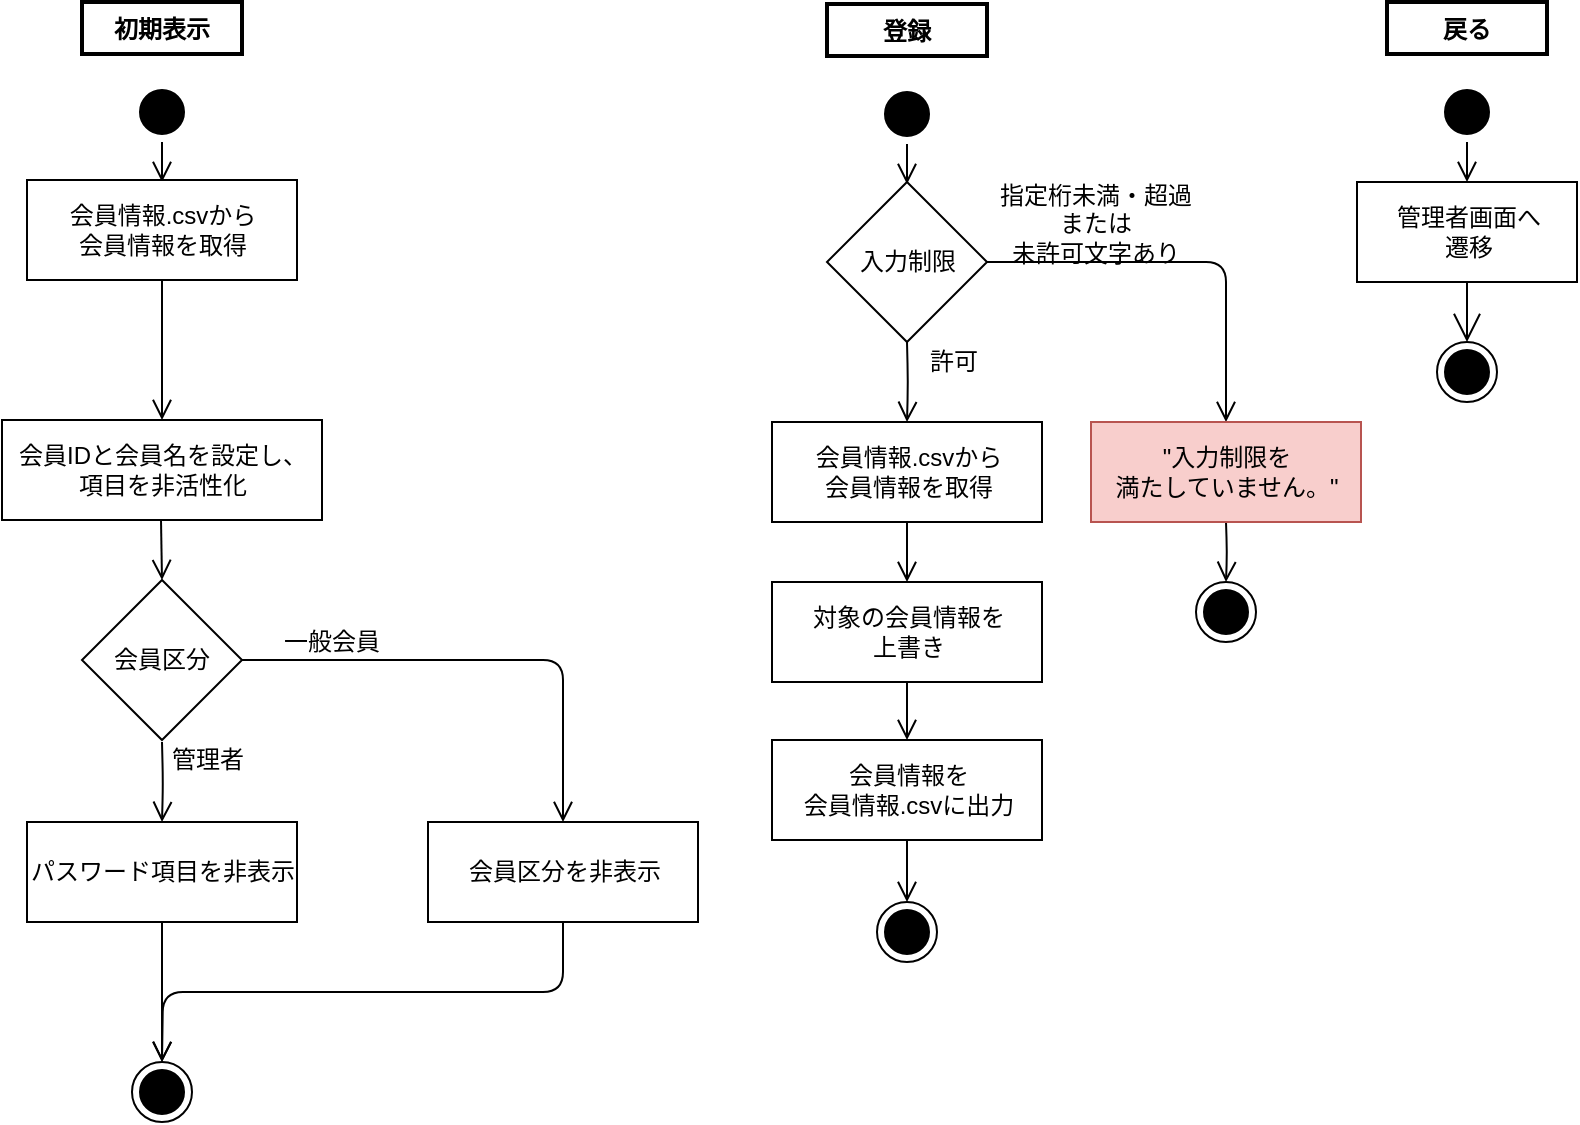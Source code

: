 <mxfile>
    <diagram id="0CyZ9hpLL_LhONk1vg9H" name="ページ1">
        <mxGraphModel dx="1608" dy="1171" grid="1" gridSize="10" guides="1" tooltips="1" connect="1" arrows="1" fold="1" page="1" pageScale="1" pageWidth="827" pageHeight="1169" background="#ffffff" math="0" shadow="0">
            <root>
                <mxCell id="0"/>
                <mxCell id="1" parent="0"/>
                <mxCell id="10" value="登録" style="text;align=center;fontStyle=1;verticalAlign=middle;spacingLeft=3;spacingRight=3;strokeColor=#000000;rotatable=0;points=[[0,0.5],[1,0.5]];portConstraint=eastwest;fontColor=#000000;fillColor=#FFFFFF;strokeWidth=2;" parent="1" vertex="1">
                    <mxGeometry x="452.5" y="31" width="80" height="26" as="geometry"/>
                </mxCell>
                <mxCell id="11" value="" style="ellipse;html=1;shape=startState;fillColor=#000000;strokeColor=#000000;" parent="1" vertex="1">
                    <mxGeometry x="477.5" y="71" width="30" height="30" as="geometry"/>
                </mxCell>
                <mxCell id="18" value="" style="edgeStyle=orthogonalEdgeStyle;html=1;verticalAlign=bottom;endArrow=open;endSize=8;strokeColor=#000000;entryX=0.5;entryY=0;entryDx=0;entryDy=0;exitX=0.5;exitY=1;exitDx=0;exitDy=0;" parent="1" source="11" edge="1">
                    <mxGeometry relative="1" as="geometry">
                        <mxPoint x="492.5" y="121" as="targetPoint"/>
                        <mxPoint x="341.5" y="111" as="sourcePoint"/>
                    </mxGeometry>
                </mxCell>
                <mxCell id="124" value="" style="ellipse;html=1;shape=startState;fillColor=#000000;strokeColor=#000000;" parent="1" vertex="1">
                    <mxGeometry x="757.5" y="70" width="30" height="30" as="geometry"/>
                </mxCell>
                <mxCell id="125" value="" style="edgeStyle=orthogonalEdgeStyle;html=1;verticalAlign=bottom;endArrow=open;endSize=8;strokeColor=#000000;" parent="1" source="124" target="126" edge="1">
                    <mxGeometry relative="1" as="geometry">
                        <mxPoint x="773.5" y="160" as="targetPoint"/>
                    </mxGeometry>
                </mxCell>
                <mxCell id="126" value="管理者画面へ&lt;br&gt;遷移" style="html=1;fillColor=#FFFFFF;fontColor=#000000;strokeColor=#000000;" parent="1" vertex="1">
                    <mxGeometry x="717.5" y="120" width="110" height="50" as="geometry"/>
                </mxCell>
                <mxCell id="127" value="戻る" style="text;align=center;fontStyle=1;verticalAlign=middle;spacingLeft=3;spacingRight=3;strokeColor=#000000;rotatable=0;points=[[0,0.5],[1,0.5]];portConstraint=eastwest;fontColor=#000000;fillColor=#FFFFFF;strokeWidth=2;" parent="1" vertex="1">
                    <mxGeometry x="732.5" y="30" width="80" height="26" as="geometry"/>
                </mxCell>
                <mxCell id="128" value="" style="ellipse;html=1;shape=endState;fillColor=#000000;strokeColor=#000000;fontColor=#000000;" parent="1" vertex="1">
                    <mxGeometry x="757.5" y="200" width="30" height="30" as="geometry"/>
                </mxCell>
                <mxCell id="129" value="" style="endArrow=open;endFill=1;endSize=12;html=1;strokeColor=#000000;fontColor=#000000;exitX=0.5;exitY=1;exitDx=0;exitDy=0;entryX=0.5;entryY=0;entryDx=0;entryDy=0;" parent="1" source="126" target="128" edge="1">
                    <mxGeometry width="160" relative="1" as="geometry">
                        <mxPoint x="943.5" y="540" as="sourcePoint"/>
                        <mxPoint x="1103.5" y="540" as="targetPoint"/>
                    </mxGeometry>
                </mxCell>
                <mxCell id="130" value="入力制限" style="rhombus;whiteSpace=wrap;html=1;fillColor=#FFFFFF;strokeColor=#000000;fontColor=#000000;" vertex="1" parent="1">
                    <mxGeometry x="452.5" y="120" width="80" height="80" as="geometry"/>
                </mxCell>
                <mxCell id="131" value="" style="edgeStyle=orthogonalEdgeStyle;html=1;verticalAlign=bottom;endArrow=open;endSize=8;strokeColor=#000000;entryX=0.5;entryY=0;entryDx=0;entryDy=0;exitX=0.5;exitY=1;exitDx=0;exitDy=0;" edge="1" parent="1" target="132">
                    <mxGeometry relative="1" as="geometry">
                        <mxPoint x="752.5" y="380" as="targetPoint"/>
                        <mxPoint x="652" y="290" as="sourcePoint"/>
                    </mxGeometry>
                </mxCell>
                <mxCell id="132" value="" style="ellipse;html=1;shape=endState;fillColor=#000000;strokeColor=#000000;fontColor=#000000;" vertex="1" parent="1">
                    <mxGeometry x="637" y="320" width="30" height="30" as="geometry"/>
                </mxCell>
                <mxCell id="133" value="" style="edgeStyle=orthogonalEdgeStyle;html=1;verticalAlign=bottom;endArrow=open;endSize=8;strokeColor=#000000;entryX=0.5;entryY=0;entryDx=0;entryDy=0;exitX=1;exitY=0.5;exitDx=0;exitDy=0;" edge="1" parent="1" source="130" target="139">
                    <mxGeometry relative="1" as="geometry">
                        <mxPoint x="333" y="240" as="targetPoint"/>
                        <mxPoint x="502.5" y="90" as="sourcePoint"/>
                    </mxGeometry>
                </mxCell>
                <mxCell id="134" value="指定桁未満・超過&lt;br&gt;または&lt;br&gt;未許可文字あり" style="text;html=1;strokeColor=none;fillColor=none;align=center;verticalAlign=middle;whiteSpace=wrap;rounded=0;fontColor=#000000;" vertex="1" parent="1">
                    <mxGeometry x="512.5" y="131" width="148" height="20" as="geometry"/>
                </mxCell>
                <mxCell id="135" value="" style="edgeStyle=orthogonalEdgeStyle;html=1;verticalAlign=bottom;endArrow=open;endSize=8;strokeColor=#000000;" edge="1" parent="1" target="137">
                    <mxGeometry relative="1" as="geometry">
                        <mxPoint x="502.5" y="130" as="targetPoint"/>
                        <mxPoint x="492.5" y="200" as="sourcePoint"/>
                    </mxGeometry>
                </mxCell>
                <mxCell id="136" value="許可" style="text;html=1;strokeColor=none;fillColor=none;align=center;verticalAlign=middle;whiteSpace=wrap;rounded=0;fontColor=#000000;" vertex="1" parent="1">
                    <mxGeometry x="492.5" y="200" width="46" height="20" as="geometry"/>
                </mxCell>
                <mxCell id="137" value="会員情報.csvから&lt;br&gt;会員情報を取得" style="html=1;fillColor=#FFFFFF;fontColor=#000000;strokeColor=#000000;" vertex="1" parent="1">
                    <mxGeometry x="425" y="240" width="135" height="50" as="geometry"/>
                </mxCell>
                <mxCell id="138" value="" style="edgeStyle=orthogonalEdgeStyle;html=1;verticalAlign=bottom;endArrow=open;endSize=8;strokeColor=#000000;entryX=0.5;entryY=0;entryDx=0;entryDy=0;" edge="1" parent="1" source="137">
                    <mxGeometry relative="1" as="geometry">
                        <mxPoint x="492.5" y="320" as="targetPoint"/>
                        <mxPoint x="343" y="300" as="sourcePoint"/>
                    </mxGeometry>
                </mxCell>
                <mxCell id="139" value="&quot;入力制限を&lt;br&gt;満たしていません。&quot;" style="html=1;fillColor=#f8cecc;strokeColor=#b85450;fontColor=#000000;" vertex="1" parent="1">
                    <mxGeometry x="584.5" y="240" width="135" height="50" as="geometry"/>
                </mxCell>
                <mxCell id="141" value="初期表示" style="text;align=center;fontStyle=1;verticalAlign=middle;spacingLeft=3;spacingRight=3;strokeColor=#000000;rotatable=0;points=[[0,0.5],[1,0.5]];portConstraint=eastwest;fontColor=#000000;fillColor=#FFFFFF;strokeWidth=2;" vertex="1" parent="1">
                    <mxGeometry x="80" y="30" width="80" height="26" as="geometry"/>
                </mxCell>
                <mxCell id="142" value="" style="ellipse;html=1;shape=startState;fillColor=#000000;strokeColor=#000000;" vertex="1" parent="1">
                    <mxGeometry x="105" y="70" width="30" height="30" as="geometry"/>
                </mxCell>
                <mxCell id="143" value="" style="edgeStyle=orthogonalEdgeStyle;html=1;verticalAlign=bottom;endArrow=open;endSize=8;strokeColor=#000000;entryX=0.5;entryY=0;entryDx=0;entryDy=0;exitX=0.5;exitY=1;exitDx=0;exitDy=0;" edge="1" parent="1" source="142">
                    <mxGeometry relative="1" as="geometry">
                        <mxPoint x="120" y="120" as="targetPoint"/>
                        <mxPoint x="-31" y="110" as="sourcePoint"/>
                    </mxGeometry>
                </mxCell>
                <mxCell id="144" value="会員情報.csvから&lt;br&gt;会員情報を取得" style="html=1;fillColor=#FFFFFF;fontColor=#000000;strokeColor=#000000;" vertex="1" parent="1">
                    <mxGeometry x="52.5" y="119" width="135" height="50" as="geometry"/>
                </mxCell>
                <mxCell id="146" value="会員IDと会員名を設定し、&lt;br&gt;項目を非活性化" style="html=1;fillColor=#FFFFFF;fontColor=#000000;strokeColor=#000000;" vertex="1" parent="1">
                    <mxGeometry x="40" y="239" width="160" height="50" as="geometry"/>
                </mxCell>
                <mxCell id="147" value="" style="edgeStyle=orthogonalEdgeStyle;html=1;verticalAlign=bottom;endArrow=open;endSize=8;strokeColor=#000000;entryX=0.5;entryY=0;entryDx=0;entryDy=0;exitX=0.5;exitY=1;exitDx=0;exitDy=0;" edge="1" parent="1" source="144" target="146">
                    <mxGeometry relative="1" as="geometry">
                        <mxPoint x="330" y="249" as="targetPoint"/>
                        <mxPoint x="330" y="209" as="sourcePoint"/>
                    </mxGeometry>
                </mxCell>
                <mxCell id="148" value="" style="edgeStyle=orthogonalEdgeStyle;html=1;verticalAlign=bottom;endArrow=open;endSize=8;strokeColor=#000000;entryX=0.5;entryY=0;entryDx=0;entryDy=0;" edge="1" parent="1" target="149">
                    <mxGeometry relative="1" as="geometry">
                        <mxPoint x="119.5" y="329" as="targetPoint"/>
                        <mxPoint x="119.5" y="289" as="sourcePoint"/>
                    </mxGeometry>
                </mxCell>
                <mxCell id="149" value="会員区分" style="rhombus;whiteSpace=wrap;html=1;fillColor=#FFFFFF;strokeColor=#000000;fontColor=#000000;" vertex="1" parent="1">
                    <mxGeometry x="80" y="319" width="80" height="80" as="geometry"/>
                </mxCell>
                <mxCell id="152" value="" style="edgeStyle=orthogonalEdgeStyle;html=1;verticalAlign=bottom;endArrow=open;endSize=8;strokeColor=#000000;entryX=0.5;entryY=0;entryDx=0;entryDy=0;" edge="1" parent="1" target="153">
                    <mxGeometry relative="1" as="geometry">
                        <mxPoint x="330" y="329" as="targetPoint"/>
                        <mxPoint x="120" y="400" as="sourcePoint"/>
                    </mxGeometry>
                </mxCell>
                <mxCell id="153" value="パスワード項目を非表示" style="html=1;fillColor=#FFFFFF;fontColor=#000000;strokeColor=#000000;" vertex="1" parent="1">
                    <mxGeometry x="52.5" y="440" width="135" height="50" as="geometry"/>
                </mxCell>
                <mxCell id="154" value="管理者" style="text;html=1;strokeColor=none;fillColor=none;align=center;verticalAlign=middle;whiteSpace=wrap;rounded=0;fontColor=#000000;" vertex="1" parent="1">
                    <mxGeometry x="120" y="399" width="46" height="20" as="geometry"/>
                </mxCell>
                <mxCell id="155" value="会員区分を非表示" style="html=1;fillColor=#FFFFFF;fontColor=#000000;strokeColor=#000000;" vertex="1" parent="1">
                    <mxGeometry x="253" y="440" width="135" height="50" as="geometry"/>
                </mxCell>
                <mxCell id="156" value="一般会員" style="text;html=1;strokeColor=none;fillColor=none;align=center;verticalAlign=middle;whiteSpace=wrap;rounded=0;fontColor=#000000;" vertex="1" parent="1">
                    <mxGeometry x="170" y="340" width="70" height="20" as="geometry"/>
                </mxCell>
                <mxCell id="158" value="" style="edgeStyle=orthogonalEdgeStyle;html=1;verticalAlign=bottom;endArrow=open;endSize=8;strokeColor=#000000;entryX=0.5;entryY=0;entryDx=0;entryDy=0;" edge="1" parent="1" source="149" target="155">
                    <mxGeometry relative="1" as="geometry">
                        <mxPoint x="502.5" y="330" as="targetPoint"/>
                        <mxPoint x="502.5" y="300" as="sourcePoint"/>
                    </mxGeometry>
                </mxCell>
                <mxCell id="159" value="" style="ellipse;html=1;shape=endState;fillColor=#000000;strokeColor=#000000;fontColor=#000000;" vertex="1" parent="1">
                    <mxGeometry x="105" y="560" width="30" height="30" as="geometry"/>
                </mxCell>
                <mxCell id="160" value="" style="edgeStyle=orthogonalEdgeStyle;html=1;verticalAlign=bottom;endArrow=open;endSize=8;strokeColor=#000000;entryX=0.5;entryY=0;entryDx=0;entryDy=0;" edge="1" parent="1" source="153" target="159">
                    <mxGeometry relative="1" as="geometry">
                        <mxPoint x="330.5" y="450" as="targetPoint"/>
                        <mxPoint x="170" y="369" as="sourcePoint"/>
                    </mxGeometry>
                </mxCell>
                <mxCell id="161" value="" style="edgeStyle=orthogonalEdgeStyle;html=1;verticalAlign=bottom;endArrow=open;endSize=8;strokeColor=#000000;exitX=0.5;exitY=1;exitDx=0;exitDy=0;" edge="1" parent="1" source="155">
                    <mxGeometry relative="1" as="geometry">
                        <mxPoint x="120" y="560" as="targetPoint"/>
                        <mxPoint x="180" y="379" as="sourcePoint"/>
                    </mxGeometry>
                </mxCell>
                <mxCell id="162" value="対象の会員情報を&lt;br&gt;上書き" style="html=1;fillColor=#FFFFFF;fontColor=#000000;strokeColor=#000000;" vertex="1" parent="1">
                    <mxGeometry x="425" y="320" width="135" height="50" as="geometry"/>
                </mxCell>
                <mxCell id="163" value="会員情報を&lt;br&gt;会員情報.csvに出力" style="html=1;fillColor=#FFFFFF;fontColor=#000000;strokeColor=#000000;" vertex="1" parent="1">
                    <mxGeometry x="425" y="399" width="135" height="50" as="geometry"/>
                </mxCell>
                <mxCell id="164" value="" style="ellipse;html=1;shape=endState;fillColor=#000000;strokeColor=#000000;fontColor=#000000;" vertex="1" parent="1">
                    <mxGeometry x="477.5" y="480" width="30" height="30" as="geometry"/>
                </mxCell>
                <mxCell id="165" value="" style="edgeStyle=orthogonalEdgeStyle;html=1;verticalAlign=bottom;endArrow=open;endSize=8;strokeColor=#000000;entryX=0.5;entryY=0;entryDx=0;entryDy=0;" edge="1" parent="1" source="162" target="163">
                    <mxGeometry relative="1" as="geometry">
                        <mxPoint x="502.5" y="330" as="targetPoint"/>
                        <mxPoint x="502.5" y="300" as="sourcePoint"/>
                    </mxGeometry>
                </mxCell>
                <mxCell id="166" value="" style="edgeStyle=orthogonalEdgeStyle;html=1;verticalAlign=bottom;endArrow=open;endSize=8;strokeColor=#000000;entryX=0.5;entryY=0;entryDx=0;entryDy=0;" edge="1" parent="1" source="163" target="164">
                    <mxGeometry relative="1" as="geometry">
                        <mxPoint x="512.5" y="340" as="targetPoint"/>
                        <mxPoint x="512.5" y="310" as="sourcePoint"/>
                    </mxGeometry>
                </mxCell>
            </root>
        </mxGraphModel>
    </diagram>
</mxfile>